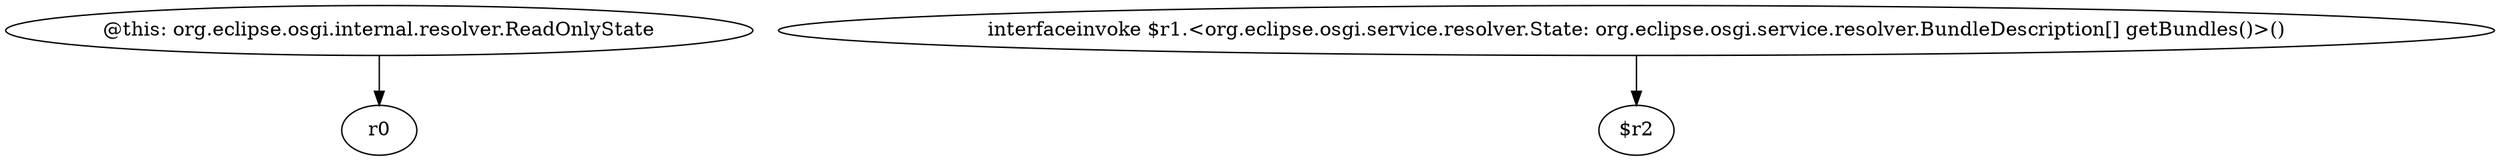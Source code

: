 digraph g {
0[label="@this: org.eclipse.osgi.internal.resolver.ReadOnlyState"]
1[label="r0"]
0->1[label=""]
2[label="interfaceinvoke $r1.<org.eclipse.osgi.service.resolver.State: org.eclipse.osgi.service.resolver.BundleDescription[] getBundles()>()"]
3[label="$r2"]
2->3[label=""]
}